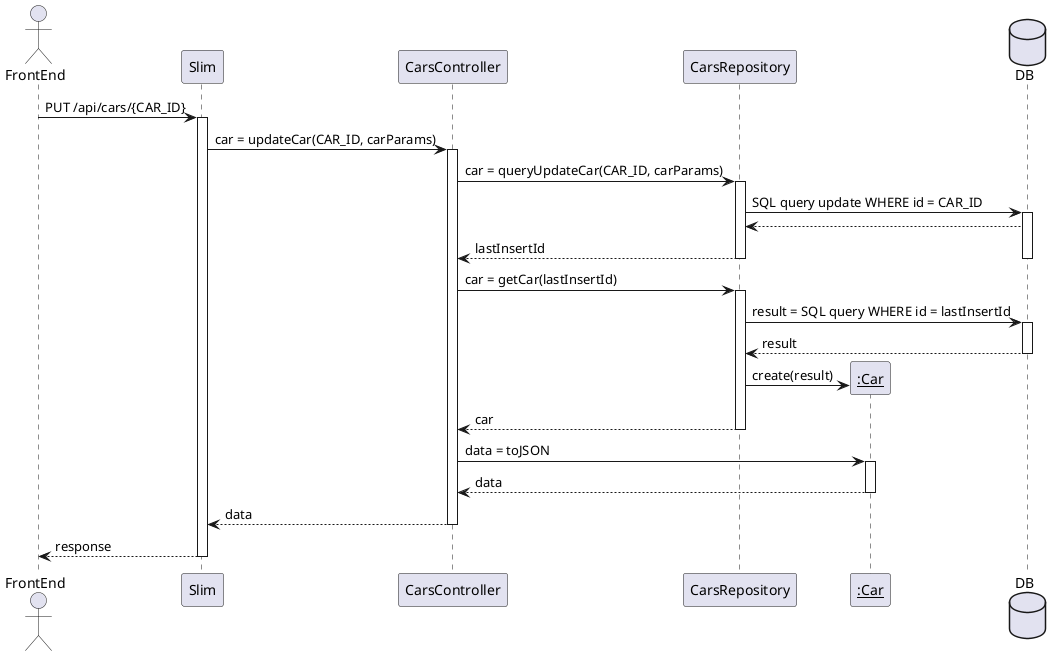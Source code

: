 http://www.plantuml.com/plantuml/uml/bPDFIyD04CNl-HHBJorOUYyerRHYHRIs5ezXJ0PPsFnnToCKyRlxrcqRDussNWBPcVVUp0zcOYnfM-SgejIMMbphih2p8eigFCjKLbHOiL8o3nvYqYP6eowLOdrGMd9L6WcxJL3g9SaOvIJf2JAkCSh8qWiP5jEhADf5Y-75Tw8OYyNwIOoeagCKhgEF-7APpAUVRbJvJfRzOEu3JMieg24IvwAkaC8ezhtypBqlI5Dk1erJQwFm5-wjlVRkRpNhpVh4Y81C-8i8G83jwl7Ecsu75yyti-LCo0nXthrn13LeXf0UyUwYeyZOUM5OstaMPVpRcAWqSQTpUMNhUFmC-JSApQPM5cODamP6EFzH97kxraAfvkr07LFW1JhVqlVomKbimU0Ff9qGeNBNWCLiURjwk0zWEKbtajEqeWxyctjgTuUTsqj2--uKFRMg16R8mhERS97LkVe2

@startuml
actor FrontEnd
participant Slim
participant CarsController
participant CarsRepository
participant "__:Car__" as Car
database DB

FrontEnd -> Slim : PUT /api/cars/{CAR_ID}
activate Slim
Slim -> CarsController : car = updateCar(CAR_ID, carParams)
activate CarsController
CarsController -> CarsRepository : car = queryUpdateCar(CAR_ID, carParams)
activate CarsRepository
CarsRepository -> DB : SQL query update WHERE id = CAR_ID
activate DB
DB --> CarsRepository
CarsRepository --> CarsController : lastInsertId
deactivate CarsRepository
deactivate DB
CarsController -> CarsRepository : car = getCar(lastInsertId)
activate CarsRepository
CarsRepository -> DB : result = SQL query WHERE id = lastInsertId
activate DB
DB --> CarsRepository : result
deactivate DB
create Car
CarsRepository -> Car : create(result)
CarsRepository --> CarsController : car
deactivate CarsRepository
CarsController -> Car : data = toJSON
activate Car
Car --> CarsController : data
deactivate Car
CarsController --> Slim : data
deactivate CarsController
Slim --> FrontEnd : response
deactivate Slim
@enduml